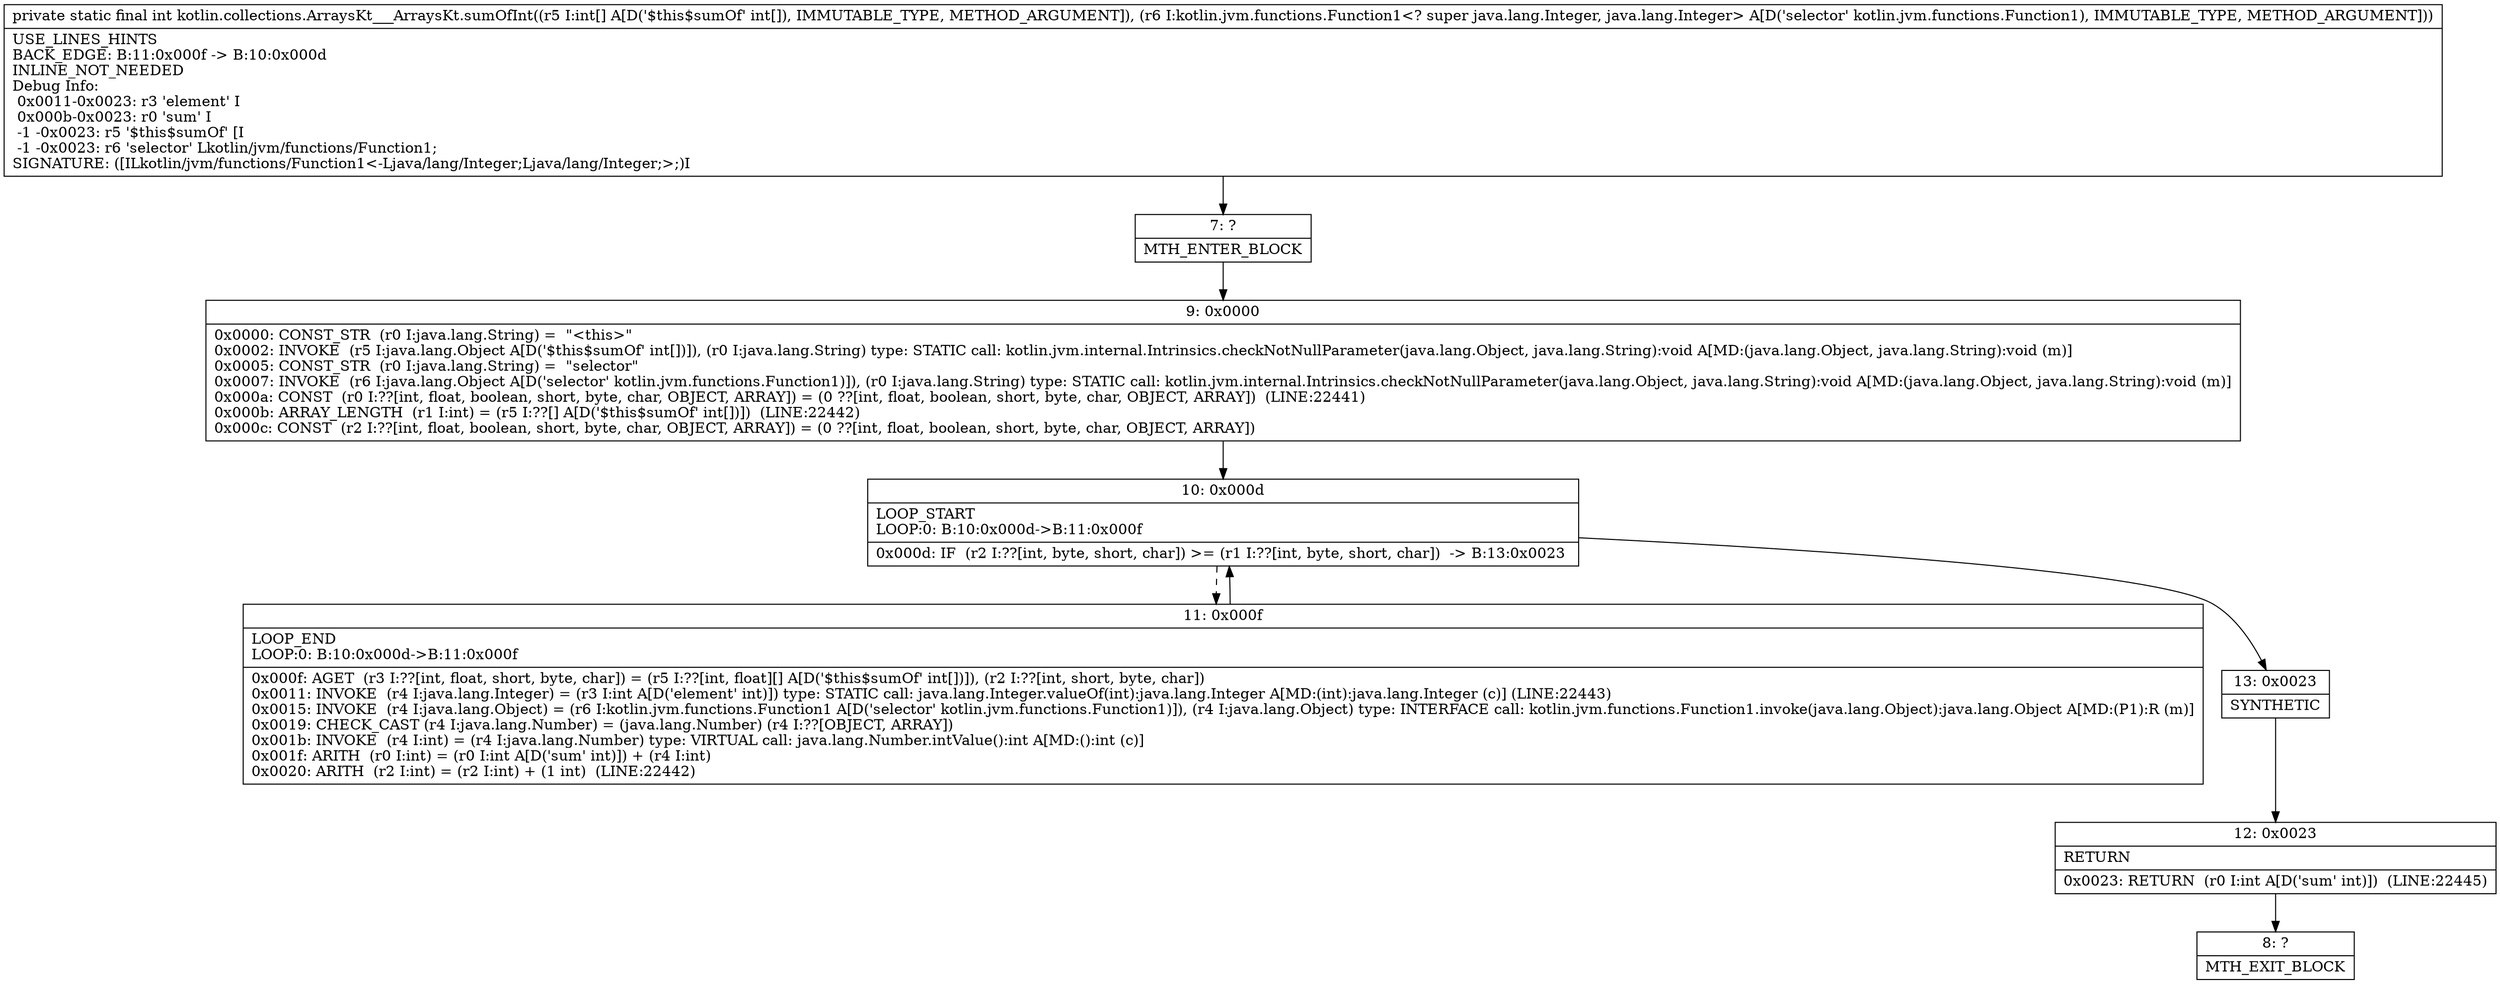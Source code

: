 digraph "CFG forkotlin.collections.ArraysKt___ArraysKt.sumOfInt([ILkotlin\/jvm\/functions\/Function1;)I" {
Node_7 [shape=record,label="{7\:\ ?|MTH_ENTER_BLOCK\l}"];
Node_9 [shape=record,label="{9\:\ 0x0000|0x0000: CONST_STR  (r0 I:java.lang.String) =  \"\<this\>\" \l0x0002: INVOKE  (r5 I:java.lang.Object A[D('$this$sumOf' int[])]), (r0 I:java.lang.String) type: STATIC call: kotlin.jvm.internal.Intrinsics.checkNotNullParameter(java.lang.Object, java.lang.String):void A[MD:(java.lang.Object, java.lang.String):void (m)]\l0x0005: CONST_STR  (r0 I:java.lang.String) =  \"selector\" \l0x0007: INVOKE  (r6 I:java.lang.Object A[D('selector' kotlin.jvm.functions.Function1)]), (r0 I:java.lang.String) type: STATIC call: kotlin.jvm.internal.Intrinsics.checkNotNullParameter(java.lang.Object, java.lang.String):void A[MD:(java.lang.Object, java.lang.String):void (m)]\l0x000a: CONST  (r0 I:??[int, float, boolean, short, byte, char, OBJECT, ARRAY]) = (0 ??[int, float, boolean, short, byte, char, OBJECT, ARRAY])  (LINE:22441)\l0x000b: ARRAY_LENGTH  (r1 I:int) = (r5 I:??[] A[D('$this$sumOf' int[])])  (LINE:22442)\l0x000c: CONST  (r2 I:??[int, float, boolean, short, byte, char, OBJECT, ARRAY]) = (0 ??[int, float, boolean, short, byte, char, OBJECT, ARRAY]) \l}"];
Node_10 [shape=record,label="{10\:\ 0x000d|LOOP_START\lLOOP:0: B:10:0x000d\-\>B:11:0x000f\l|0x000d: IF  (r2 I:??[int, byte, short, char]) \>= (r1 I:??[int, byte, short, char])  \-\> B:13:0x0023 \l}"];
Node_11 [shape=record,label="{11\:\ 0x000f|LOOP_END\lLOOP:0: B:10:0x000d\-\>B:11:0x000f\l|0x000f: AGET  (r3 I:??[int, float, short, byte, char]) = (r5 I:??[int, float][] A[D('$this$sumOf' int[])]), (r2 I:??[int, short, byte, char]) \l0x0011: INVOKE  (r4 I:java.lang.Integer) = (r3 I:int A[D('element' int)]) type: STATIC call: java.lang.Integer.valueOf(int):java.lang.Integer A[MD:(int):java.lang.Integer (c)] (LINE:22443)\l0x0015: INVOKE  (r4 I:java.lang.Object) = (r6 I:kotlin.jvm.functions.Function1 A[D('selector' kotlin.jvm.functions.Function1)]), (r4 I:java.lang.Object) type: INTERFACE call: kotlin.jvm.functions.Function1.invoke(java.lang.Object):java.lang.Object A[MD:(P1):R (m)]\l0x0019: CHECK_CAST (r4 I:java.lang.Number) = (java.lang.Number) (r4 I:??[OBJECT, ARRAY]) \l0x001b: INVOKE  (r4 I:int) = (r4 I:java.lang.Number) type: VIRTUAL call: java.lang.Number.intValue():int A[MD:():int (c)]\l0x001f: ARITH  (r0 I:int) = (r0 I:int A[D('sum' int)]) + (r4 I:int) \l0x0020: ARITH  (r2 I:int) = (r2 I:int) + (1 int)  (LINE:22442)\l}"];
Node_13 [shape=record,label="{13\:\ 0x0023|SYNTHETIC\l}"];
Node_12 [shape=record,label="{12\:\ 0x0023|RETURN\l|0x0023: RETURN  (r0 I:int A[D('sum' int)])  (LINE:22445)\l}"];
Node_8 [shape=record,label="{8\:\ ?|MTH_EXIT_BLOCK\l}"];
MethodNode[shape=record,label="{private static final int kotlin.collections.ArraysKt___ArraysKt.sumOfInt((r5 I:int[] A[D('$this$sumOf' int[]), IMMUTABLE_TYPE, METHOD_ARGUMENT]), (r6 I:kotlin.jvm.functions.Function1\<? super java.lang.Integer, java.lang.Integer\> A[D('selector' kotlin.jvm.functions.Function1), IMMUTABLE_TYPE, METHOD_ARGUMENT]))  | USE_LINES_HINTS\lBACK_EDGE: B:11:0x000f \-\> B:10:0x000d\lINLINE_NOT_NEEDED\lDebug Info:\l  0x0011\-0x0023: r3 'element' I\l  0x000b\-0x0023: r0 'sum' I\l  \-1 \-0x0023: r5 '$this$sumOf' [I\l  \-1 \-0x0023: r6 'selector' Lkotlin\/jvm\/functions\/Function1;\lSIGNATURE: ([ILkotlin\/jvm\/functions\/Function1\<\-Ljava\/lang\/Integer;Ljava\/lang\/Integer;\>;)I\l}"];
MethodNode -> Node_7;Node_7 -> Node_9;
Node_9 -> Node_10;
Node_10 -> Node_11[style=dashed];
Node_10 -> Node_13;
Node_11 -> Node_10;
Node_13 -> Node_12;
Node_12 -> Node_8;
}

